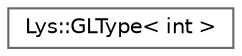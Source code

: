 digraph "Graphical Class Hierarchy"
{
 // LATEX_PDF_SIZE
  bgcolor="transparent";
  edge [fontname=Helvetica,fontsize=10,labelfontname=Helvetica,labelfontsize=10];
  node [fontname=Helvetica,fontsize=10,shape=box,height=0.2,width=0.4];
  rankdir="LR";
  Node0 [id="Node000000",label="Lys::GLType\< int \>",height=0.2,width=0.4,color="grey40", fillcolor="white", style="filled",URL="$structLys_1_1GLType_3_01int_01_4.html",tooltip=" "];
}
